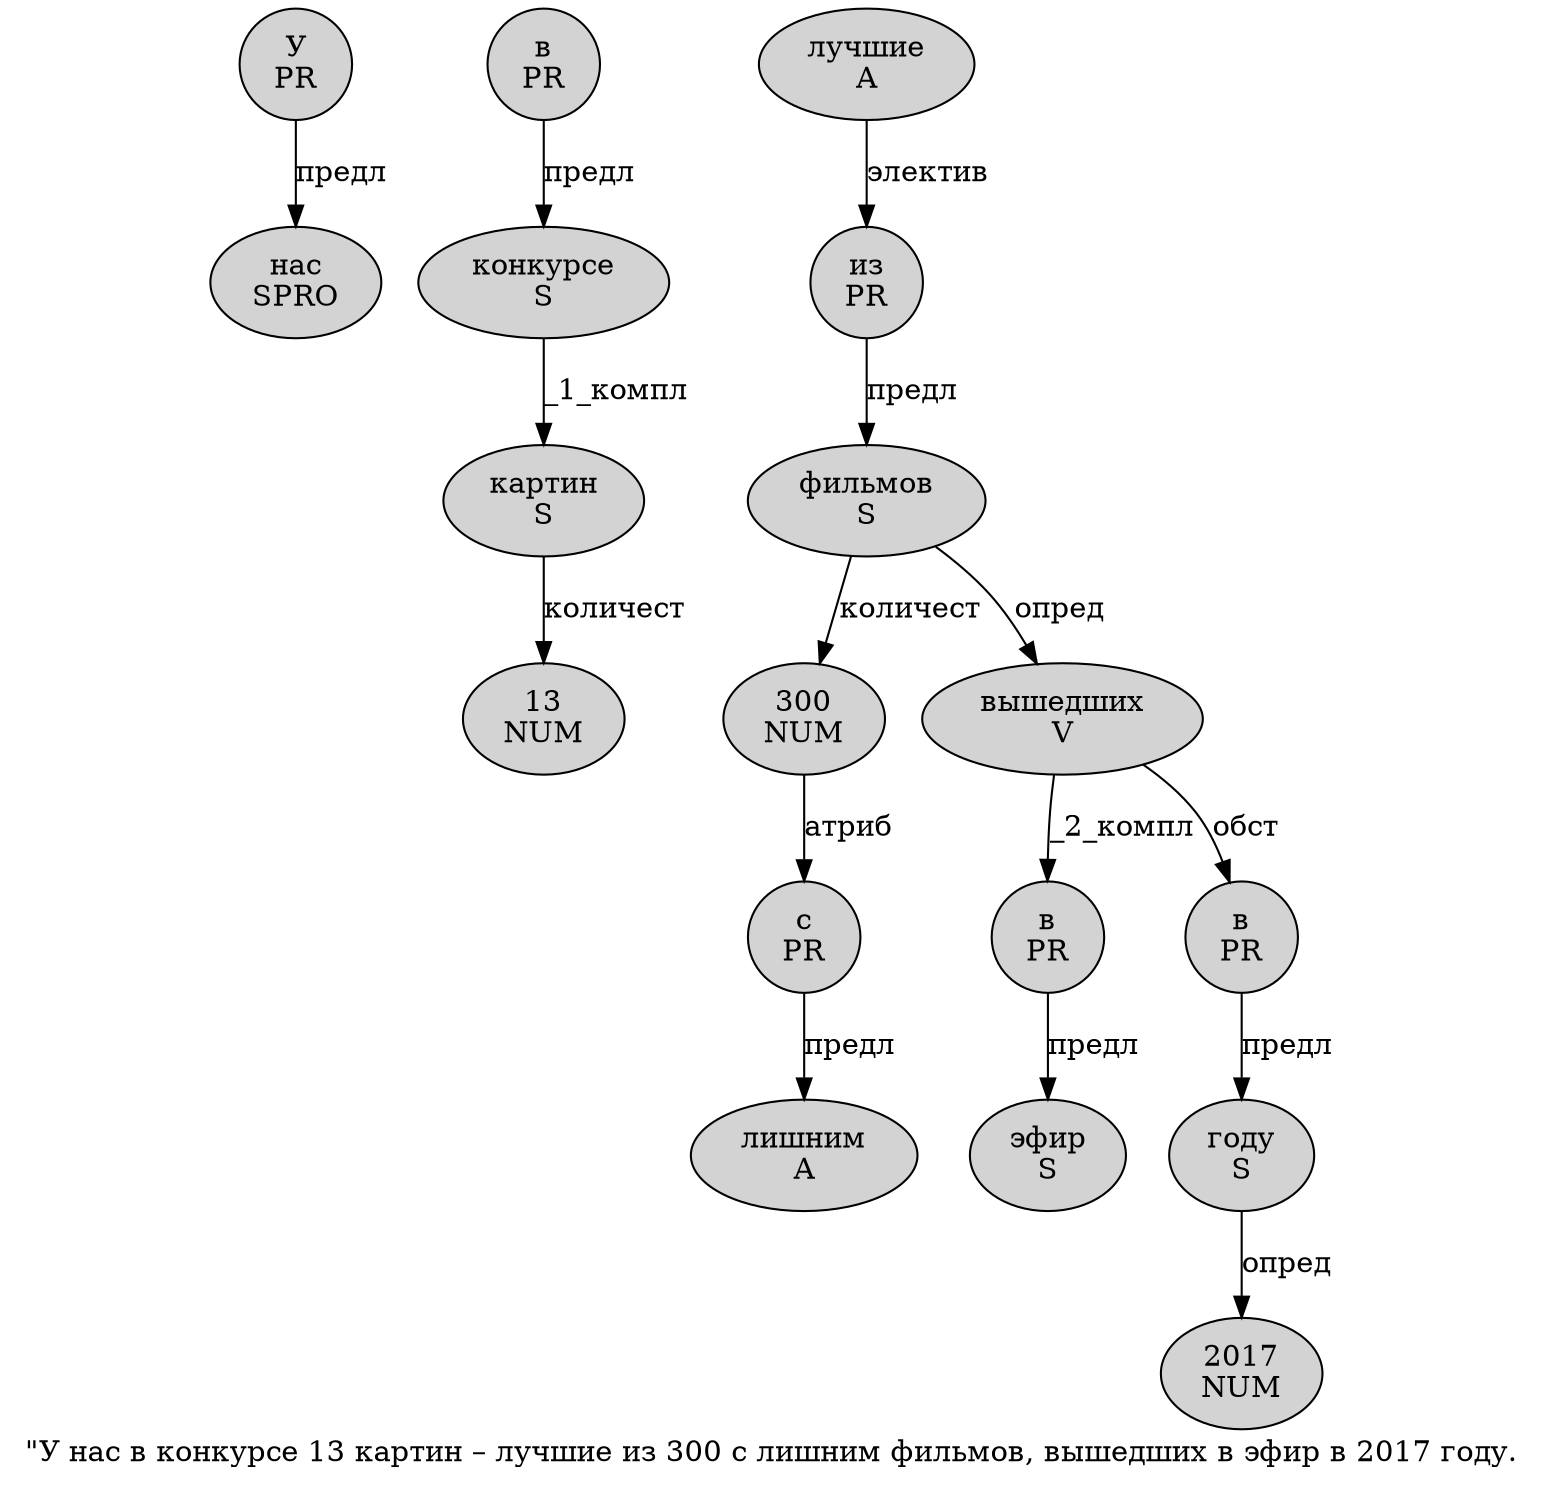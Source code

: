 digraph SENTENCE_298 {
	graph [label="\"У нас в конкурсе 13 картин – лучшие из 300 с лишним фильмов, вышедших в эфир в 2017 году."]
	node [style=filled]
		1 [label="У
PR" color="" fillcolor=lightgray penwidth=1 shape=ellipse]
		2 [label="нас
SPRO" color="" fillcolor=lightgray penwidth=1 shape=ellipse]
		3 [label="в
PR" color="" fillcolor=lightgray penwidth=1 shape=ellipse]
		4 [label="конкурсе
S" color="" fillcolor=lightgray penwidth=1 shape=ellipse]
		5 [label="13
NUM" color="" fillcolor=lightgray penwidth=1 shape=ellipse]
		6 [label="картин
S" color="" fillcolor=lightgray penwidth=1 shape=ellipse]
		8 [label="лучшие
A" color="" fillcolor=lightgray penwidth=1 shape=ellipse]
		9 [label="из
PR" color="" fillcolor=lightgray penwidth=1 shape=ellipse]
		10 [label="300
NUM" color="" fillcolor=lightgray penwidth=1 shape=ellipse]
		11 [label="с
PR" color="" fillcolor=lightgray penwidth=1 shape=ellipse]
		12 [label="лишним
A" color="" fillcolor=lightgray penwidth=1 shape=ellipse]
		13 [label="фильмов
S" color="" fillcolor=lightgray penwidth=1 shape=ellipse]
		15 [label="вышедших
V" color="" fillcolor=lightgray penwidth=1 shape=ellipse]
		16 [label="в
PR" color="" fillcolor=lightgray penwidth=1 shape=ellipse]
		17 [label="эфир
S" color="" fillcolor=lightgray penwidth=1 shape=ellipse]
		18 [label="в
PR" color="" fillcolor=lightgray penwidth=1 shape=ellipse]
		19 [label="2017
NUM" color="" fillcolor=lightgray penwidth=1 shape=ellipse]
		20 [label="году
S" color="" fillcolor=lightgray penwidth=1 shape=ellipse]
			18 -> 20 [label="предл"]
			13 -> 10 [label="количест"]
			13 -> 15 [label="опред"]
			10 -> 11 [label="атриб"]
			11 -> 12 [label="предл"]
			15 -> 16 [label="_2_компл"]
			15 -> 18 [label="обст"]
			4 -> 6 [label="_1_компл"]
			9 -> 13 [label="предл"]
			6 -> 5 [label="количест"]
			1 -> 2 [label="предл"]
			8 -> 9 [label="электив"]
			20 -> 19 [label="опред"]
			16 -> 17 [label="предл"]
			3 -> 4 [label="предл"]
}